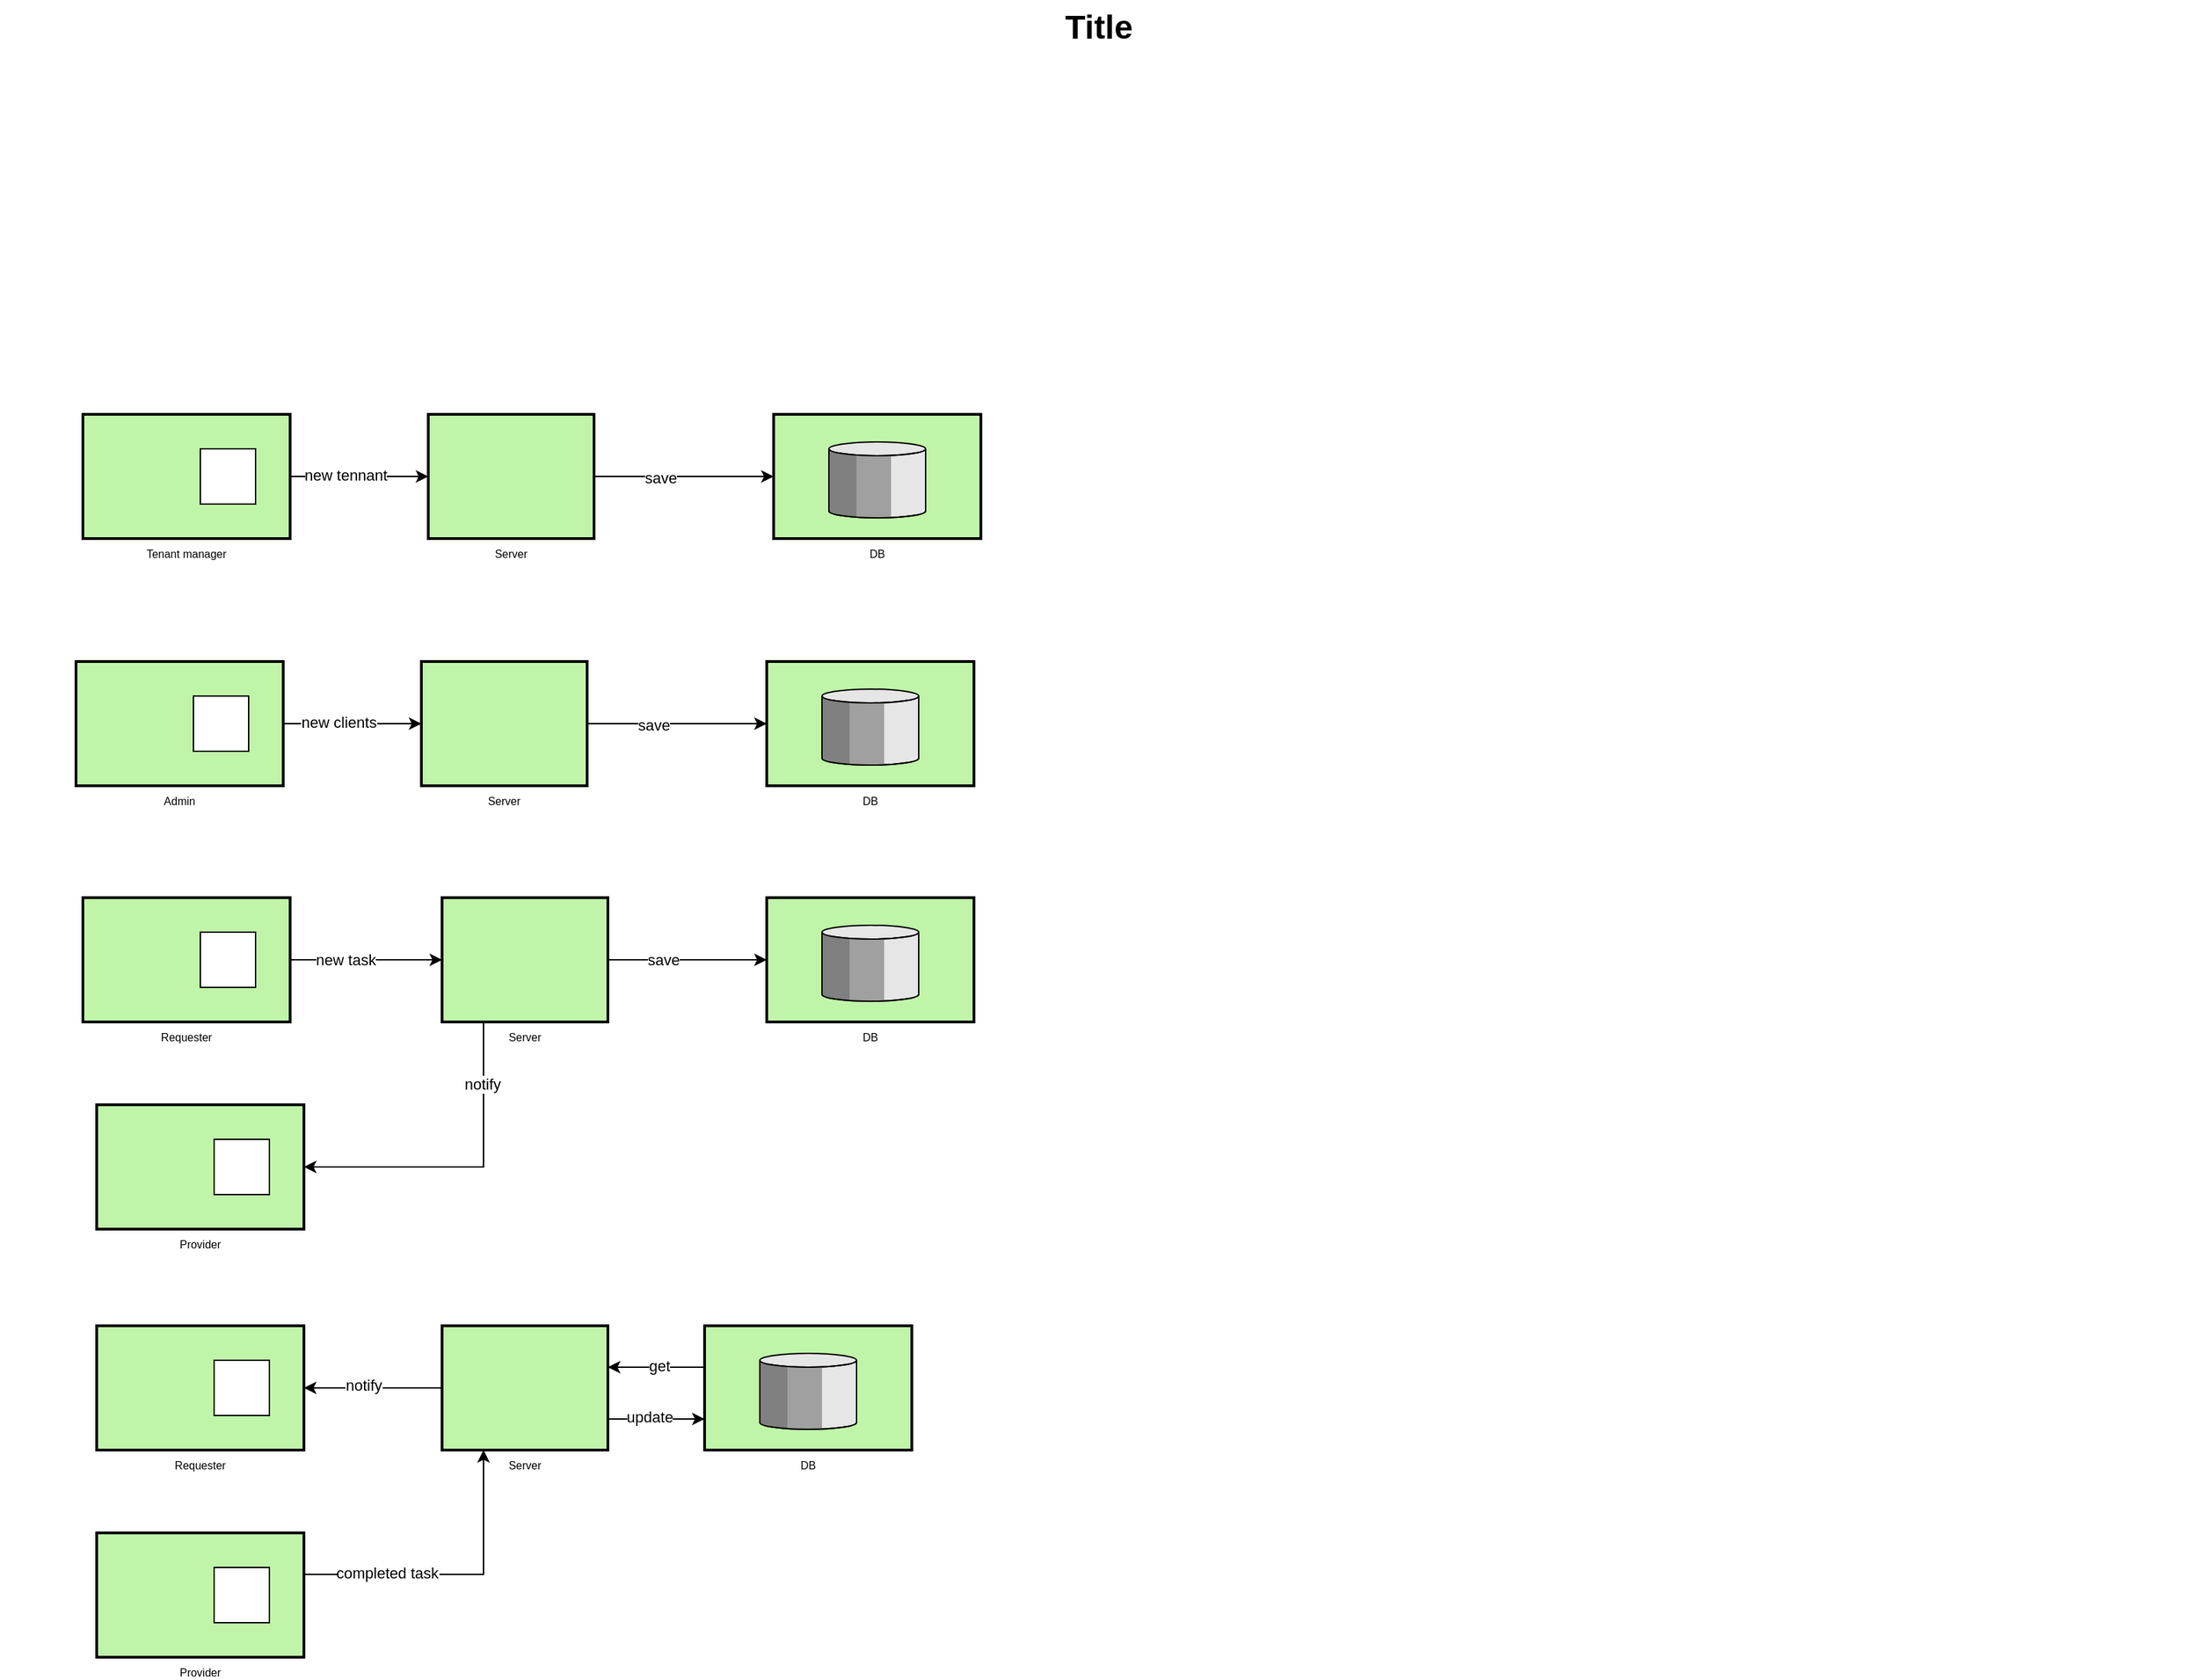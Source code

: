 <mxfile version="20.8.18" type="github">
  <diagram name="General Flow" id="74b105a0-9070-1c63-61bc-23e55f88626e">
    <mxGraphModel dx="956" dy="456" grid="1" gridSize="10" guides="1" tooltips="1" connect="1" arrows="1" fold="1" page="1" pageScale="1.5" pageWidth="1169" pageHeight="826" background="none" math="0" shadow="0">
      <root>
        <mxCell id="0" style=";html=1;" />
        <mxCell id="1" style=";html=1;" parent="0" />
        <mxCell id="10b056a9c633e61c-30" value="Title" style="text;strokeColor=none;fillColor=none;html=1;fontSize=24;fontStyle=1;verticalAlign=middle;align=center;" parent="1" vertex="1">
          <mxGeometry x="80" y="40" width="1590" height="40" as="geometry" />
        </mxCell>
        <mxCell id="_7sG-E6vDP2OpQRu1kbX-9" style="edgeStyle=none;rounded=0;orthogonalLoop=1;jettySize=auto;html=1;entryX=0;entryY=0.5;entryDx=0;entryDy=0;" edge="1" parent="1" source="_7sG-E6vDP2OpQRu1kbX-1" target="_7sG-E6vDP2OpQRu1kbX-6">
          <mxGeometry relative="1" as="geometry" />
        </mxCell>
        <mxCell id="RLs96eMfIjpU-HSlZ7z2-21" value="new task" style="edgeLabel;html=1;align=center;verticalAlign=middle;resizable=0;points=[];" vertex="1" connectable="0" parent="_7sG-E6vDP2OpQRu1kbX-9">
          <mxGeometry x="-0.418" y="1" relative="1" as="geometry">
            <mxPoint x="8" y="1" as="offset" />
          </mxGeometry>
        </mxCell>
        <mxCell id="_7sG-E6vDP2OpQRu1kbX-1" value="Requester" style="strokeWidth=2;dashed=0;align=center;fontSize=8;shape=rect;verticalLabelPosition=bottom;verticalAlign=top;fillColor=#c0f5a9;" vertex="1" parent="1">
          <mxGeometry x="140" y="690" width="150" height="90" as="geometry" />
        </mxCell>
        <mxCell id="_7sG-E6vDP2OpQRu1kbX-2" value="" style="strokeWidth=1;dashed=0;align=center;fontSize=8;shape=rect;" vertex="1" parent="_7sG-E6vDP2OpQRu1kbX-1">
          <mxGeometry x="85" y="25" width="40" height="40" as="geometry" />
        </mxCell>
        <mxCell id="_7sG-E6vDP2OpQRu1kbX-3" value="Provider" style="strokeWidth=2;dashed=0;align=center;fontSize=8;shape=rect;verticalLabelPosition=bottom;verticalAlign=top;fillColor=#c0f5a9;" vertex="1" parent="1">
          <mxGeometry x="150" y="840" width="150" height="90" as="geometry" />
        </mxCell>
        <mxCell id="_7sG-E6vDP2OpQRu1kbX-4" value="" style="strokeWidth=1;dashed=0;align=center;fontSize=8;shape=rect;" vertex="1" parent="_7sG-E6vDP2OpQRu1kbX-3">
          <mxGeometry x="85" y="25" width="40" height="40" as="geometry" />
        </mxCell>
        <mxCell id="_7sG-E6vDP2OpQRu1kbX-8" style="edgeStyle=none;rounded=0;orthogonalLoop=1;jettySize=auto;html=1;entryX=0;entryY=0.5;entryDx=0;entryDy=0;entryPerimeter=0;" edge="1" parent="1" source="_7sG-E6vDP2OpQRu1kbX-6" target="_7sG-E6vDP2OpQRu1kbX-7">
          <mxGeometry relative="1" as="geometry" />
        </mxCell>
        <mxCell id="RLs96eMfIjpU-HSlZ7z2-22" value="save" style="edgeLabel;html=1;align=center;verticalAlign=middle;resizable=0;points=[];" vertex="1" connectable="0" parent="_7sG-E6vDP2OpQRu1kbX-8">
          <mxGeometry x="0.279" y="2" relative="1" as="geometry">
            <mxPoint x="-34" y="2" as="offset" />
          </mxGeometry>
        </mxCell>
        <mxCell id="_7sG-E6vDP2OpQRu1kbX-11" style="edgeStyle=elbowEdgeStyle;rounded=0;orthogonalLoop=1;jettySize=auto;html=1;entryX=1;entryY=0.5;entryDx=0;entryDy=0;elbow=vertical;exitX=0.25;exitY=1;exitDx=0;exitDy=0;" edge="1" parent="1" source="_7sG-E6vDP2OpQRu1kbX-6" target="_7sG-E6vDP2OpQRu1kbX-3">
          <mxGeometry relative="1" as="geometry">
            <mxPoint x="440" y="790" as="sourcePoint" />
            <Array as="points">
              <mxPoint x="370" y="885" />
            </Array>
          </mxGeometry>
        </mxCell>
        <mxCell id="RLs96eMfIjpU-HSlZ7z2-23" value="notify" style="edgeLabel;html=1;align=center;verticalAlign=middle;resizable=0;points=[];" vertex="1" connectable="0" parent="_7sG-E6vDP2OpQRu1kbX-11">
          <mxGeometry x="-0.618" y="-1" relative="1" as="geometry">
            <mxPoint as="offset" />
          </mxGeometry>
        </mxCell>
        <mxCell id="_7sG-E6vDP2OpQRu1kbX-6" value="Server" style="strokeWidth=2;dashed=0;align=center;fontSize=8;shape=rect;fillColor=#c0f5a9;verticalLabelPosition=bottom;verticalAlign=top;" vertex="1" parent="1">
          <mxGeometry x="400" y="690" width="120" height="90" as="geometry" />
        </mxCell>
        <mxCell id="_7sG-E6vDP2OpQRu1kbX-7" value="DB" style="strokeWidth=2;outlineConnect=0;dashed=0;align=center;fontSize=8;verticalLabelPosition=bottom;verticalAlign=top;shape=mxgraph.eip.message_store;fillColor=#c0f5a9" vertex="1" parent="1">
          <mxGeometry x="635" y="690" width="150" height="90" as="geometry" />
        </mxCell>
        <mxCell id="_7sG-E6vDP2OpQRu1kbX-13" value="Requester" style="strokeWidth=2;dashed=0;align=center;fontSize=8;shape=rect;verticalLabelPosition=bottom;verticalAlign=top;fillColor=#c0f5a9;" vertex="1" parent="1">
          <mxGeometry x="150" y="1000" width="150" height="90" as="geometry" />
        </mxCell>
        <mxCell id="_7sG-E6vDP2OpQRu1kbX-14" value="" style="strokeWidth=1;dashed=0;align=center;fontSize=8;shape=rect;" vertex="1" parent="_7sG-E6vDP2OpQRu1kbX-13">
          <mxGeometry x="85" y="25" width="40" height="40" as="geometry" />
        </mxCell>
        <mxCell id="_7sG-E6vDP2OpQRu1kbX-23" style="edgeStyle=elbowEdgeStyle;rounded=0;orthogonalLoop=1;jettySize=auto;elbow=vertical;html=1;entryX=0.25;entryY=1;entryDx=0;entryDy=0;" edge="1" parent="1" source="_7sG-E6vDP2OpQRu1kbX-15" target="_7sG-E6vDP2OpQRu1kbX-19">
          <mxGeometry relative="1" as="geometry">
            <mxPoint x="470" y="1190" as="targetPoint" />
            <Array as="points">
              <mxPoint x="440" y="1180" />
            </Array>
          </mxGeometry>
        </mxCell>
        <mxCell id="RLs96eMfIjpU-HSlZ7z2-24" value="completed task" style="edgeLabel;html=1;align=center;verticalAlign=middle;resizable=0;points=[];" vertex="1" connectable="0" parent="_7sG-E6vDP2OpQRu1kbX-23">
          <mxGeometry x="-0.786" y="1" relative="1" as="geometry">
            <mxPoint x="36" as="offset" />
          </mxGeometry>
        </mxCell>
        <mxCell id="_7sG-E6vDP2OpQRu1kbX-15" value="Provider" style="strokeWidth=2;dashed=0;align=center;fontSize=8;shape=rect;verticalLabelPosition=bottom;verticalAlign=top;fillColor=#c0f5a9;" vertex="1" parent="1">
          <mxGeometry x="150" y="1150" width="150" height="90" as="geometry" />
        </mxCell>
        <mxCell id="_7sG-E6vDP2OpQRu1kbX-16" value="" style="strokeWidth=1;dashed=0;align=center;fontSize=8;shape=rect;" vertex="1" parent="_7sG-E6vDP2OpQRu1kbX-15">
          <mxGeometry x="85" y="25" width="40" height="40" as="geometry" />
        </mxCell>
        <mxCell id="_7sG-E6vDP2OpQRu1kbX-24" style="edgeStyle=elbowEdgeStyle;rounded=0;orthogonalLoop=1;jettySize=auto;elbow=vertical;html=1;entryX=1;entryY=0.5;entryDx=0;entryDy=0;" edge="1" parent="1" source="_7sG-E6vDP2OpQRu1kbX-19" target="_7sG-E6vDP2OpQRu1kbX-13">
          <mxGeometry relative="1" as="geometry" />
        </mxCell>
        <mxCell id="RLs96eMfIjpU-HSlZ7z2-26" value="notify" style="edgeLabel;html=1;align=center;verticalAlign=middle;resizable=0;points=[];" vertex="1" connectable="0" parent="_7sG-E6vDP2OpQRu1kbX-24">
          <mxGeometry x="0.14" y="-2" relative="1" as="geometry">
            <mxPoint as="offset" />
          </mxGeometry>
        </mxCell>
        <mxCell id="RLs96eMfIjpU-HSlZ7z2-27" style="rounded=0;orthogonalLoop=1;jettySize=auto;html=1;entryX=0;entryY=0.75;entryDx=0;entryDy=0;entryPerimeter=0;elbow=vertical;exitX=1;exitY=0.75;exitDx=0;exitDy=0;" edge="1" parent="1" source="_7sG-E6vDP2OpQRu1kbX-19" target="_7sG-E6vDP2OpQRu1kbX-20">
          <mxGeometry relative="1" as="geometry" />
        </mxCell>
        <mxCell id="RLs96eMfIjpU-HSlZ7z2-28" value="update" style="edgeLabel;html=1;align=center;verticalAlign=middle;resizable=0;points=[];" vertex="1" connectable="0" parent="RLs96eMfIjpU-HSlZ7z2-27">
          <mxGeometry x="-0.432" y="1" relative="1" as="geometry">
            <mxPoint x="10" y="-1" as="offset" />
          </mxGeometry>
        </mxCell>
        <mxCell id="_7sG-E6vDP2OpQRu1kbX-19" value="Server" style="strokeWidth=2;dashed=0;align=center;fontSize=8;shape=rect;fillColor=#c0f5a9;verticalLabelPosition=bottom;verticalAlign=top;" vertex="1" parent="1">
          <mxGeometry x="400" y="1000" width="120" height="90" as="geometry" />
        </mxCell>
        <mxCell id="_7sG-E6vDP2OpQRu1kbX-25" style="edgeStyle=elbowEdgeStyle;rounded=0;orthogonalLoop=1;jettySize=auto;elbow=vertical;html=1;" edge="1" parent="1" source="_7sG-E6vDP2OpQRu1kbX-20">
          <mxGeometry relative="1" as="geometry">
            <mxPoint x="520" y="1030" as="targetPoint" />
            <Array as="points">
              <mxPoint x="540" y="1030" />
            </Array>
          </mxGeometry>
        </mxCell>
        <mxCell id="RLs96eMfIjpU-HSlZ7z2-25" value="get" style="edgeLabel;html=1;align=center;verticalAlign=middle;resizable=0;points=[];" vertex="1" connectable="0" parent="_7sG-E6vDP2OpQRu1kbX-25">
          <mxGeometry x="-0.05" y="-1" relative="1" as="geometry">
            <mxPoint as="offset" />
          </mxGeometry>
        </mxCell>
        <mxCell id="_7sG-E6vDP2OpQRu1kbX-20" value="DB" style="strokeWidth=2;outlineConnect=0;dashed=0;align=center;fontSize=8;verticalLabelPosition=bottom;verticalAlign=top;shape=mxgraph.eip.message_store;fillColor=#c0f5a9" vertex="1" parent="1">
          <mxGeometry x="590" y="1000" width="150" height="90" as="geometry" />
        </mxCell>
        <mxCell id="RLs96eMfIjpU-HSlZ7z2-9" style="edgeStyle=none;rounded=0;orthogonalLoop=1;jettySize=auto;html=1;entryX=0;entryY=0.5;entryDx=0;entryDy=0;entryPerimeter=0;elbow=vertical;" edge="1" parent="1" source="RLs96eMfIjpU-HSlZ7z2-4" target="RLs96eMfIjpU-HSlZ7z2-8">
          <mxGeometry relative="1" as="geometry" />
        </mxCell>
        <mxCell id="RLs96eMfIjpU-HSlZ7z2-10" value="save" style="edgeLabel;html=1;align=center;verticalAlign=middle;resizable=0;points=[];" vertex="1" connectable="0" parent="RLs96eMfIjpU-HSlZ7z2-9">
          <mxGeometry x="-0.27" y="-1" relative="1" as="geometry">
            <mxPoint as="offset" />
          </mxGeometry>
        </mxCell>
        <mxCell id="RLs96eMfIjpU-HSlZ7z2-4" value="Server" style="strokeWidth=2;dashed=0;align=center;fontSize=8;shape=rect;fillColor=#c0f5a9;verticalLabelPosition=bottom;verticalAlign=top;" vertex="1" parent="1">
          <mxGeometry x="390" y="340" width="120" height="90" as="geometry" />
        </mxCell>
        <mxCell id="RLs96eMfIjpU-HSlZ7z2-7" style="edgeStyle=none;rounded=0;orthogonalLoop=1;jettySize=auto;html=1;entryX=0;entryY=0.5;entryDx=0;entryDy=0;elbow=vertical;" edge="1" parent="1" source="RLs96eMfIjpU-HSlZ7z2-5" target="RLs96eMfIjpU-HSlZ7z2-4">
          <mxGeometry relative="1" as="geometry" />
        </mxCell>
        <mxCell id="RLs96eMfIjpU-HSlZ7z2-12" value="new tennant" style="edgeLabel;html=1;align=center;verticalAlign=middle;resizable=0;points=[];" vertex="1" connectable="0" parent="RLs96eMfIjpU-HSlZ7z2-7">
          <mxGeometry x="-0.208" y="1" relative="1" as="geometry">
            <mxPoint as="offset" />
          </mxGeometry>
        </mxCell>
        <mxCell id="RLs96eMfIjpU-HSlZ7z2-5" value="Tenant manager" style="strokeWidth=2;dashed=0;align=center;fontSize=8;shape=rect;verticalLabelPosition=bottom;verticalAlign=top;fillColor=#c0f5a9;" vertex="1" parent="1">
          <mxGeometry x="140" y="340" width="150" height="90" as="geometry" />
        </mxCell>
        <mxCell id="RLs96eMfIjpU-HSlZ7z2-6" value="" style="strokeWidth=1;dashed=0;align=center;fontSize=8;shape=rect;" vertex="1" parent="RLs96eMfIjpU-HSlZ7z2-5">
          <mxGeometry x="85" y="25" width="40" height="40" as="geometry" />
        </mxCell>
        <mxCell id="RLs96eMfIjpU-HSlZ7z2-8" value="DB" style="strokeWidth=2;outlineConnect=0;dashed=0;align=center;fontSize=8;verticalLabelPosition=bottom;verticalAlign=top;shape=mxgraph.eip.message_store;fillColor=#c0f5a9" vertex="1" parent="1">
          <mxGeometry x="640" y="340" width="150" height="90" as="geometry" />
        </mxCell>
        <mxCell id="RLs96eMfIjpU-HSlZ7z2-13" style="edgeStyle=none;rounded=0;orthogonalLoop=1;jettySize=auto;html=1;entryX=0;entryY=0.5;entryDx=0;entryDy=0;entryPerimeter=0;elbow=vertical;" edge="1" parent="1" source="RLs96eMfIjpU-HSlZ7z2-15" target="RLs96eMfIjpU-HSlZ7z2-20">
          <mxGeometry relative="1" as="geometry" />
        </mxCell>
        <mxCell id="RLs96eMfIjpU-HSlZ7z2-14" value="save" style="edgeLabel;html=1;align=center;verticalAlign=middle;resizable=0;points=[];" vertex="1" connectable="0" parent="RLs96eMfIjpU-HSlZ7z2-13">
          <mxGeometry x="-0.27" y="-1" relative="1" as="geometry">
            <mxPoint as="offset" />
          </mxGeometry>
        </mxCell>
        <mxCell id="RLs96eMfIjpU-HSlZ7z2-15" value="Server" style="strokeWidth=2;dashed=0;align=center;fontSize=8;shape=rect;fillColor=#c0f5a9;verticalLabelPosition=bottom;verticalAlign=top;" vertex="1" parent="1">
          <mxGeometry x="385" y="519" width="120" height="90" as="geometry" />
        </mxCell>
        <mxCell id="RLs96eMfIjpU-HSlZ7z2-16" style="edgeStyle=none;rounded=0;orthogonalLoop=1;jettySize=auto;html=1;entryX=0;entryY=0.5;entryDx=0;entryDy=0;elbow=vertical;" edge="1" parent="1" source="RLs96eMfIjpU-HSlZ7z2-18" target="RLs96eMfIjpU-HSlZ7z2-15">
          <mxGeometry relative="1" as="geometry" />
        </mxCell>
        <mxCell id="RLs96eMfIjpU-HSlZ7z2-17" value="new clients" style="edgeLabel;html=1;align=center;verticalAlign=middle;resizable=0;points=[];" vertex="1" connectable="0" parent="RLs96eMfIjpU-HSlZ7z2-16">
          <mxGeometry x="-0.208" y="1" relative="1" as="geometry">
            <mxPoint as="offset" />
          </mxGeometry>
        </mxCell>
        <mxCell id="RLs96eMfIjpU-HSlZ7z2-18" value="Admin" style="strokeWidth=2;dashed=0;align=center;fontSize=8;shape=rect;verticalLabelPosition=bottom;verticalAlign=top;fillColor=#c0f5a9;" vertex="1" parent="1">
          <mxGeometry x="135" y="519" width="150" height="90" as="geometry" />
        </mxCell>
        <mxCell id="RLs96eMfIjpU-HSlZ7z2-19" value="" style="strokeWidth=1;dashed=0;align=center;fontSize=8;shape=rect;" vertex="1" parent="RLs96eMfIjpU-HSlZ7z2-18">
          <mxGeometry x="85" y="25" width="40" height="40" as="geometry" />
        </mxCell>
        <mxCell id="RLs96eMfIjpU-HSlZ7z2-20" value="DB" style="strokeWidth=2;outlineConnect=0;dashed=0;align=center;fontSize=8;verticalLabelPosition=bottom;verticalAlign=top;shape=mxgraph.eip.message_store;fillColor=#c0f5a9" vertex="1" parent="1">
          <mxGeometry x="635" y="519" width="150" height="90" as="geometry" />
        </mxCell>
      </root>
    </mxGraphModel>
  </diagram>
</mxfile>
